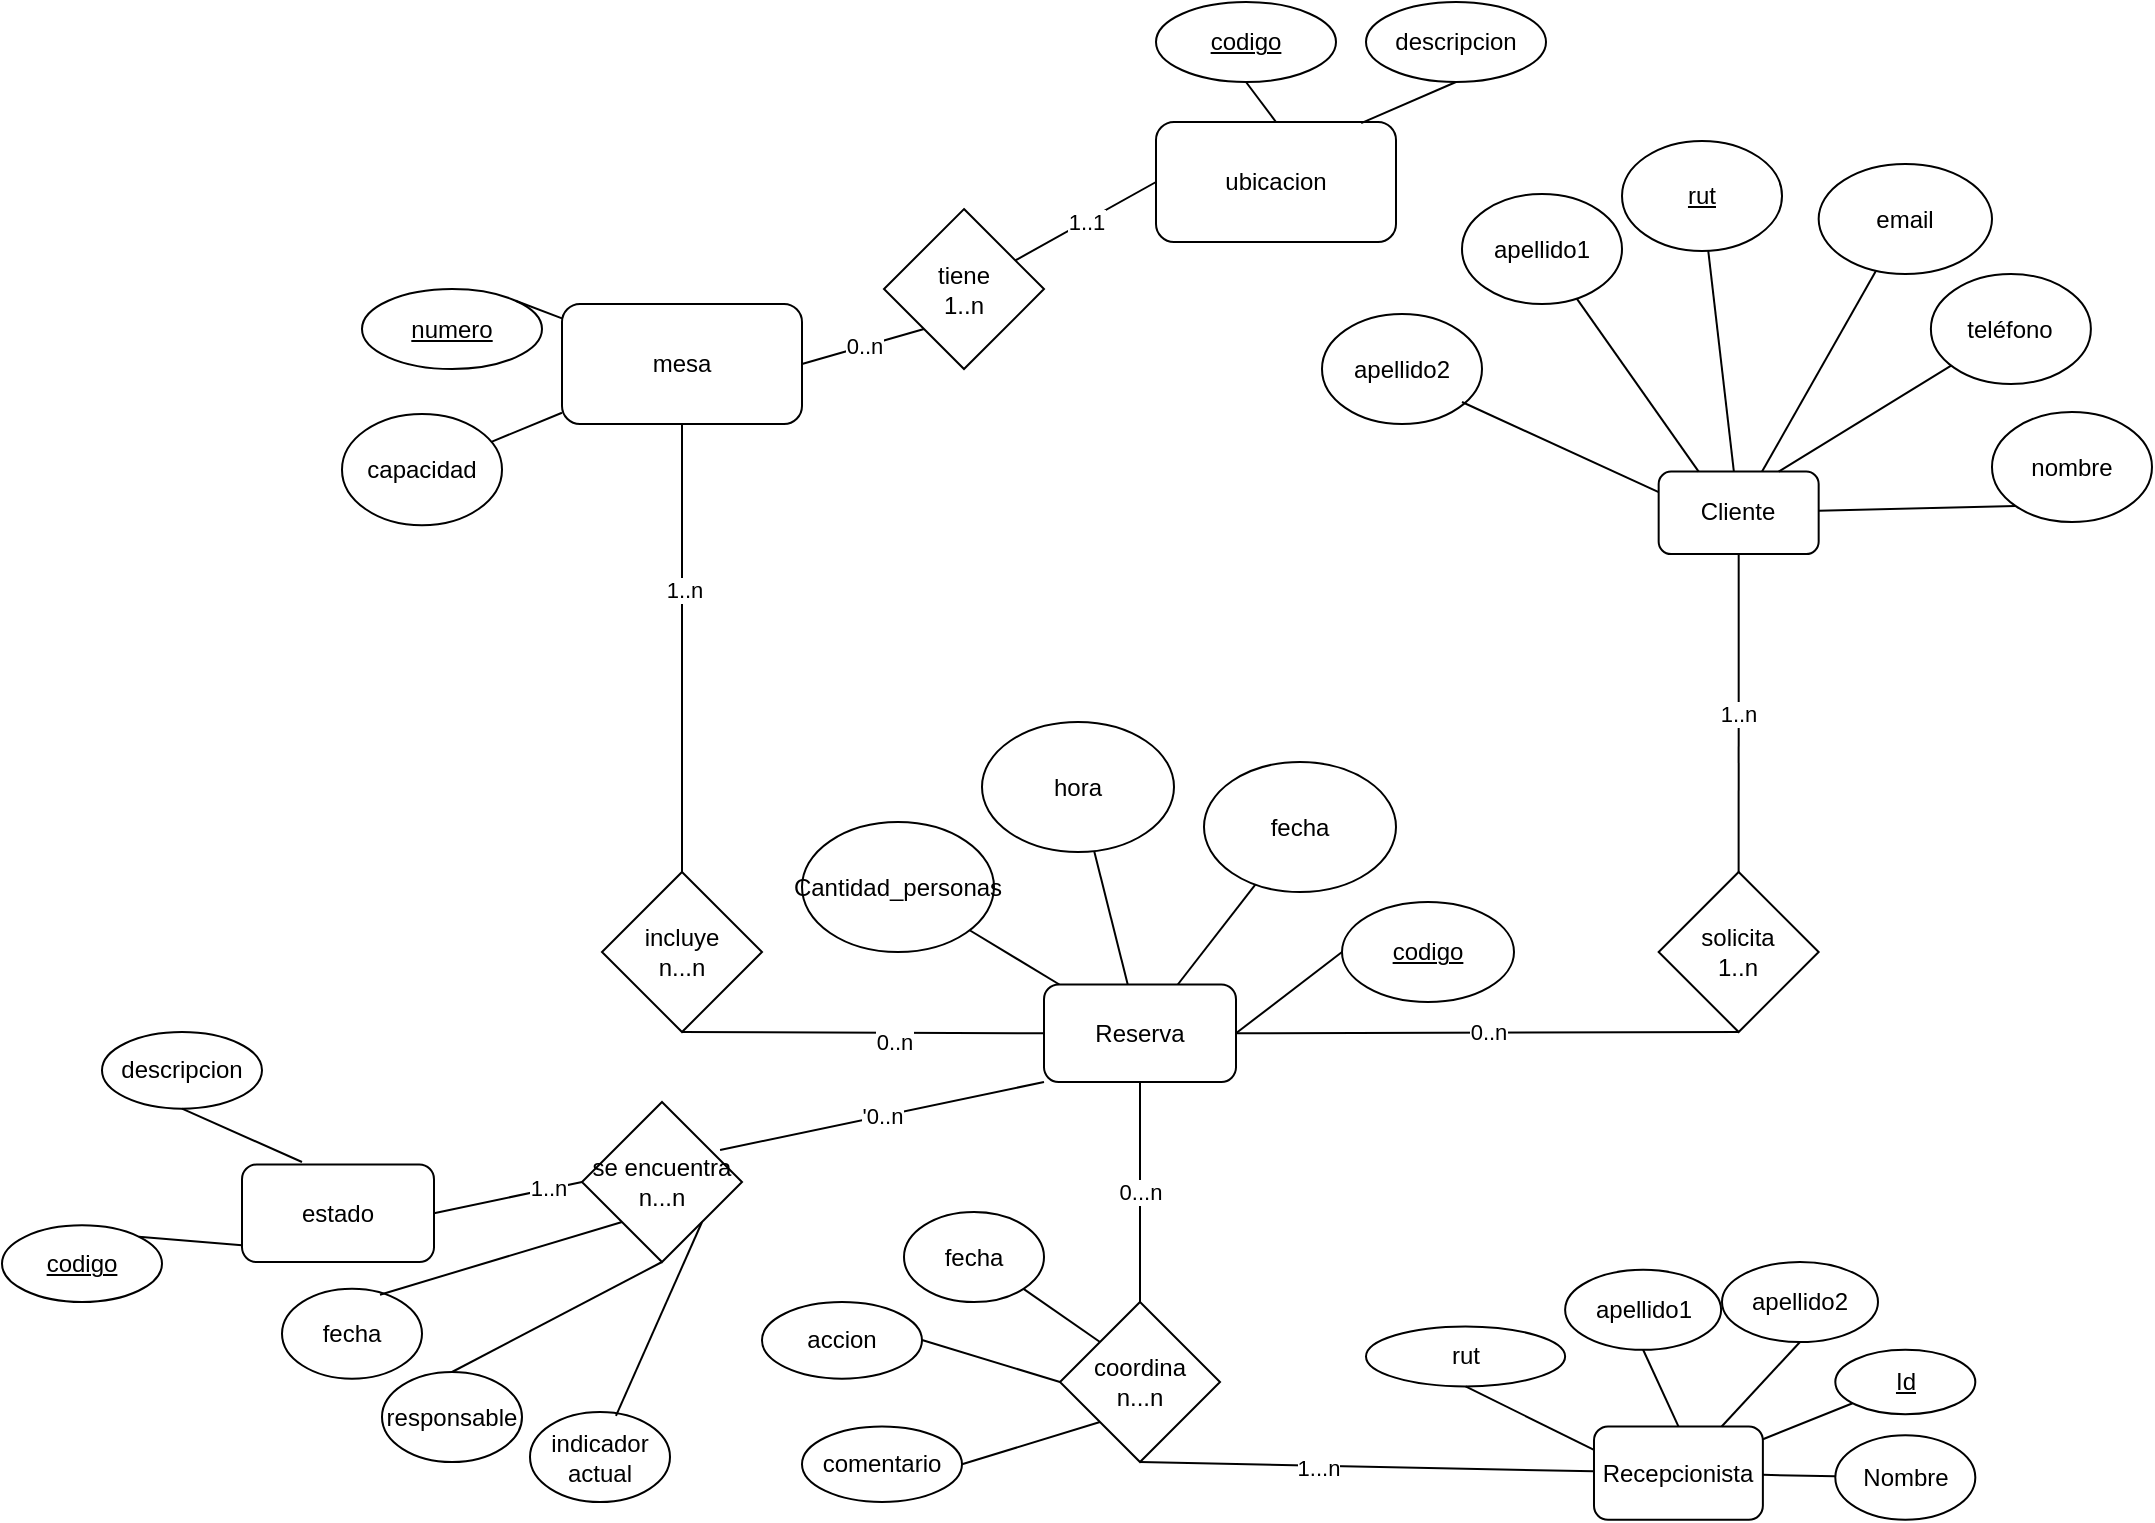 <mxfile version="16.5.3" type="github">
  <diagram name="Page-1" id="efa7a0a1-bf9b-a30e-e6df-94a7791c09e9">
    <mxGraphModel dx="2520" dy="1657" grid="1" gridSize="10" guides="1" tooltips="1" connect="1" arrows="1" fold="1" page="1" pageScale="1" pageWidth="826" pageHeight="1169" background="none" math="0" shadow="0">
      <root>
        <mxCell id="0" />
        <mxCell id="1" parent="0" />
        <mxCell id="hR7vcm5vldyTw9obsO4O-135" value="coordina&lt;br&gt;n...n" style="rhombus;whiteSpace=wrap;html=1;" parent="1" vertex="1">
          <mxGeometry x="-631" y="-140" width="80" height="80" as="geometry" />
        </mxCell>
        <mxCell id="hR7vcm5vldyTw9obsO4O-136" value="solicita&lt;br&gt;1..n" style="rhombus;whiteSpace=wrap;html=1;" parent="1" vertex="1">
          <mxGeometry x="-331.67" y="-355" width="80" height="80" as="geometry" />
        </mxCell>
        <mxCell id="hR7vcm5vldyTw9obsO4O-137" value="" style="endArrow=none;html=1;rounded=0;entryX=0.5;entryY=1;entryDx=0;entryDy=0;" parent="1" source="hR7vcm5vldyTw9obsO4O-116" target="hR7vcm5vldyTw9obsO4O-135" edge="1">
          <mxGeometry width="50" height="50" relative="1" as="geometry">
            <mxPoint x="-510" y="-220" as="sourcePoint" />
            <mxPoint x="-460" y="-270" as="targetPoint" />
          </mxGeometry>
        </mxCell>
        <mxCell id="hR7vcm5vldyTw9obsO4O-142" value="1...n" style="edgeLabel;html=1;align=center;verticalAlign=middle;resizable=0;points=[];" parent="hR7vcm5vldyTw9obsO4O-137" vertex="1" connectable="0">
          <mxGeometry x="0.217" y="1" relative="1" as="geometry">
            <mxPoint as="offset" />
          </mxGeometry>
        </mxCell>
        <mxCell id="hR7vcm5vldyTw9obsO4O-139" value="0...n" style="endArrow=none;html=1;rounded=0;entryX=0.5;entryY=0;entryDx=0;entryDy=0;exitX=0.5;exitY=1;exitDx=0;exitDy=0;" parent="1" source="hR7vcm5vldyTw9obsO4O-115" target="hR7vcm5vldyTw9obsO4O-135" edge="1">
          <mxGeometry width="50" height="50" relative="1" as="geometry">
            <mxPoint x="-510" y="-220" as="sourcePoint" />
            <mxPoint x="-460" y="-270" as="targetPoint" />
            <Array as="points" />
          </mxGeometry>
        </mxCell>
        <mxCell id="hR7vcm5vldyTw9obsO4O-140" value="0..n" style="endArrow=none;html=1;rounded=0;entryX=1;entryY=0.5;entryDx=0;entryDy=0;exitX=0.5;exitY=1;exitDx=0;exitDy=0;" parent="1" source="hR7vcm5vldyTw9obsO4O-136" target="hR7vcm5vldyTw9obsO4O-115" edge="1">
          <mxGeometry width="50" height="50" relative="1" as="geometry">
            <mxPoint x="-510" y="-220" as="sourcePoint" />
            <mxPoint x="-460" y="-270" as="targetPoint" />
          </mxGeometry>
        </mxCell>
        <mxCell id="hR7vcm5vldyTw9obsO4O-141" value="1..n" style="endArrow=none;html=1;rounded=0;entryX=0.5;entryY=0;entryDx=0;entryDy=0;exitX=0.5;exitY=1;exitDx=0;exitDy=0;" parent="1" source="hR7vcm5vldyTw9obsO4O-117" target="hR7vcm5vldyTw9obsO4O-136" edge="1">
          <mxGeometry width="50" height="50" relative="1" as="geometry">
            <mxPoint x="-150" y="-214.6" as="sourcePoint" />
            <mxPoint x="-100" y="-264.6" as="targetPoint" />
          </mxGeometry>
        </mxCell>
        <mxCell id="hR7vcm5vldyTw9obsO4O-117" value="Cliente" style="rounded=1;whiteSpace=wrap;html=1;" parent="1" vertex="1">
          <mxGeometry x="-331.667" y="-555.215" width="80" height="41.25" as="geometry" />
        </mxCell>
        <mxCell id="hR7vcm5vldyTw9obsO4O-121" value="&lt;u&gt;rut&lt;/u&gt;" style="ellipse;whiteSpace=wrap;html=1;" parent="1" vertex="1">
          <mxGeometry x="-349.997" y="-720.54" width="80" height="55" as="geometry" />
        </mxCell>
        <mxCell id="hR7vcm5vldyTw9obsO4O-122" value="nombre" style="ellipse;whiteSpace=wrap;html=1;" parent="1" vertex="1">
          <mxGeometry x="-165.003" y="-584.995" width="80" height="55" as="geometry" />
        </mxCell>
        <mxCell id="hR7vcm5vldyTw9obsO4O-123" value="apellido1" style="ellipse;whiteSpace=wrap;html=1;" parent="1" vertex="1">
          <mxGeometry x="-430" y="-693.975" width="80" height="55" as="geometry" />
        </mxCell>
        <mxCell id="hR7vcm5vldyTw9obsO4O-124" value="teléfono" style="ellipse;whiteSpace=wrap;html=1;" parent="1" vertex="1">
          <mxGeometry x="-195.56" y="-653.98" width="80" height="55" as="geometry" />
        </mxCell>
        <mxCell id="hR7vcm5vldyTw9obsO4O-125" value="email" style="ellipse;whiteSpace=wrap;html=1;" parent="1" vertex="1">
          <mxGeometry x="-251.67" y="-708.98" width="86.667" height="55" as="geometry" />
        </mxCell>
        <mxCell id="hR7vcm5vldyTw9obsO4O-134" value="" style="endArrow=none;html=1;rounded=0;" parent="1" source="hR7vcm5vldyTw9obsO4O-117" target="hR7vcm5vldyTw9obsO4O-121" edge="1">
          <mxGeometry width="50" height="50" relative="1" as="geometry">
            <mxPoint x="-340" y="-705.63" as="sourcePoint" />
            <mxPoint x="-290" y="-755.63" as="targetPoint" />
          </mxGeometry>
        </mxCell>
        <mxCell id="hR7vcm5vldyTw9obsO4O-146" value="&lt;u&gt;codigo&lt;/u&gt;" style="ellipse;whiteSpace=wrap;html=1;" parent="1" vertex="1">
          <mxGeometry x="-490" y="-340" width="86" height="50" as="geometry" />
        </mxCell>
        <mxCell id="hR7vcm5vldyTw9obsO4O-148" value="" style="endArrow=none;html=1;rounded=0;" parent="1" source="hR7vcm5vldyTw9obsO4O-117" target="hR7vcm5vldyTw9obsO4O-125" edge="1">
          <mxGeometry width="50" height="50" relative="1" as="geometry">
            <mxPoint x="-470" y="-735.63" as="sourcePoint" />
            <mxPoint x="-420" y="-785.63" as="targetPoint" />
          </mxGeometry>
        </mxCell>
        <mxCell id="hR7vcm5vldyTw9obsO4O-149" value="" style="endArrow=none;html=1;rounded=0;entryX=0.75;entryY=0;entryDx=0;entryDy=0;" parent="1" source="hR7vcm5vldyTw9obsO4O-124" target="hR7vcm5vldyTw9obsO4O-117" edge="1">
          <mxGeometry width="50" height="50" relative="1" as="geometry">
            <mxPoint x="-470" y="-735.63" as="sourcePoint" />
            <mxPoint x="-420" y="-785.63" as="targetPoint" />
          </mxGeometry>
        </mxCell>
        <mxCell id="hR7vcm5vldyTw9obsO4O-150" value="" style="endArrow=none;html=1;rounded=0;entryX=0.25;entryY=0;entryDx=0;entryDy=0;" parent="1" source="hR7vcm5vldyTw9obsO4O-123" target="hR7vcm5vldyTw9obsO4O-117" edge="1">
          <mxGeometry width="50" height="50" relative="1" as="geometry">
            <mxPoint x="-470" y="-735.63" as="sourcePoint" />
            <mxPoint x="-320" y="-550" as="targetPoint" />
          </mxGeometry>
        </mxCell>
        <mxCell id="hR7vcm5vldyTw9obsO4O-151" value="" style="endArrow=none;html=1;rounded=0;entryX=0;entryY=0.5;entryDx=0;entryDy=0;exitX=1;exitY=0.5;exitDx=0;exitDy=0;" parent="1" source="hR7vcm5vldyTw9obsO4O-115" target="hR7vcm5vldyTw9obsO4O-146" edge="1">
          <mxGeometry width="50" height="50" relative="1" as="geometry">
            <mxPoint x="-780" y="56.03" as="sourcePoint" />
            <mxPoint x="-730" y="6.03" as="targetPoint" />
          </mxGeometry>
        </mxCell>
        <mxCell id="hR7vcm5vldyTw9obsO4O-156" value="" style="endArrow=none;html=1;rounded=0;entryX=0;entryY=1;entryDx=0;entryDy=0;" parent="1" source="hR7vcm5vldyTw9obsO4O-117" target="hR7vcm5vldyTw9obsO4O-122" edge="1">
          <mxGeometry width="50" height="50" relative="1" as="geometry">
            <mxPoint x="-470" y="-735.63" as="sourcePoint" />
            <mxPoint x="-129.56" y="-674.596" as="targetPoint" />
          </mxGeometry>
        </mxCell>
        <mxCell id="hR7vcm5vldyTw9obsO4O-157" value="mesa" style="rounded=1;whiteSpace=wrap;html=1;" parent="1" vertex="1">
          <mxGeometry x="-880" y="-638.97" width="120" height="60" as="geometry" />
        </mxCell>
        <mxCell id="hR7vcm5vldyTw9obsO4O-158" value="&lt;u&gt;codigo&lt;/u&gt;" style="ellipse;whiteSpace=wrap;html=1;" parent="1" vertex="1">
          <mxGeometry x="-583" y="-790" width="90" height="40" as="geometry" />
        </mxCell>
        <mxCell id="hR7vcm5vldyTw9obsO4O-159" value="&lt;u&gt;numero&lt;/u&gt;" style="ellipse;whiteSpace=wrap;html=1;" parent="1" vertex="1">
          <mxGeometry x="-980" y="-646.48" width="90" height="40" as="geometry" />
        </mxCell>
        <mxCell id="hR7vcm5vldyTw9obsO4O-160" value="capacidad" style="ellipse;whiteSpace=wrap;html=1;" parent="1" vertex="1">
          <mxGeometry x="-990" y="-584" width="80" height="55.63" as="geometry" />
        </mxCell>
        <mxCell id="hR7vcm5vldyTw9obsO4O-162" value="" style="endArrow=none;html=1;rounded=0;entryX=0.5;entryY=0;entryDx=0;entryDy=0;exitX=0.5;exitY=1;exitDx=0;exitDy=0;" parent="1" source="hR7vcm5vldyTw9obsO4O-158" target="RWH50KB4TgeM6HmIoFQ_-13" edge="1">
          <mxGeometry width="50" height="50" relative="1" as="geometry">
            <mxPoint x="-740" y="-780" as="sourcePoint" />
            <mxPoint x="-560" y="-745.54" as="targetPoint" />
          </mxGeometry>
        </mxCell>
        <mxCell id="hR7vcm5vldyTw9obsO4O-163" value="" style="endArrow=none;html=1;rounded=0;exitX=1;exitY=0;exitDx=0;exitDy=0;" parent="1" source="hR7vcm5vldyTw9obsO4O-159" target="hR7vcm5vldyTw9obsO4O-157" edge="1">
          <mxGeometry width="50" height="50" relative="1" as="geometry">
            <mxPoint x="-610" y="-695.54" as="sourcePoint" />
            <mxPoint x="-560" y="-745.54" as="targetPoint" />
          </mxGeometry>
        </mxCell>
        <mxCell id="hR7vcm5vldyTw9obsO4O-165" value="" style="endArrow=none;html=1;rounded=0;" parent="1" source="hR7vcm5vldyTw9obsO4O-160" target="hR7vcm5vldyTw9obsO4O-157" edge="1">
          <mxGeometry width="50" height="50" relative="1" as="geometry">
            <mxPoint x="-610" y="-695.54" as="sourcePoint" />
            <mxPoint x="-560" y="-745.54" as="targetPoint" />
          </mxGeometry>
        </mxCell>
        <mxCell id="hR7vcm5vldyTw9obsO4O-114" value="Nombre" style="ellipse;whiteSpace=wrap;html=1;" parent="1" vertex="1">
          <mxGeometry x="-243.34" y="-73.33" width="70" height="42.22" as="geometry" />
        </mxCell>
        <mxCell id="hR7vcm5vldyTw9obsO4O-116" value="Recepcionista" style="rounded=1;whiteSpace=wrap;html=1;" parent="1" vertex="1">
          <mxGeometry x="-364.005" y="-77.777" width="84.444" height="46.667" as="geometry" />
        </mxCell>
        <mxCell id="hR7vcm5vldyTw9obsO4O-120" value="&lt;u&gt;Id&lt;/u&gt;" style="ellipse;whiteSpace=wrap;html=1;" parent="1" vertex="1">
          <mxGeometry x="-243.34" y="-116.11" width="70" height="32.22" as="geometry" />
        </mxCell>
        <mxCell id="hR7vcm5vldyTw9obsO4O-144" value="" style="endArrow=none;html=1;rounded=0;" parent="1" source="hR7vcm5vldyTw9obsO4O-116" target="hR7vcm5vldyTw9obsO4O-114" edge="1">
          <mxGeometry width="50" height="50" relative="1" as="geometry">
            <mxPoint x="-200" y="-90" as="sourcePoint" />
            <mxPoint x="50" y="-80" as="targetPoint" />
          </mxGeometry>
        </mxCell>
        <mxCell id="hR7vcm5vldyTw9obsO4O-147" value="" style="endArrow=none;html=1;rounded=0;" parent="1" source="hR7vcm5vldyTw9obsO4O-116" target="hR7vcm5vldyTw9obsO4O-120" edge="1">
          <mxGeometry width="50" height="50" relative="1" as="geometry">
            <mxPoint y="-30" as="sourcePoint" />
            <mxPoint x="50" y="-80" as="targetPoint" />
            <Array as="points" />
          </mxGeometry>
        </mxCell>
        <mxCell id="hR7vcm5vldyTw9obsO4O-168" value="incluye&lt;br&gt;n...n" style="rhombus;whiteSpace=wrap;html=1;" parent="1" vertex="1">
          <mxGeometry x="-860" y="-355" width="80" height="80" as="geometry" />
        </mxCell>
        <mxCell id="hR7vcm5vldyTw9obsO4O-169" value="" style="endArrow=none;html=1;rounded=0;entryX=0.5;entryY=1;entryDx=0;entryDy=0;exitX=0;exitY=0.5;exitDx=0;exitDy=0;" parent="1" source="hR7vcm5vldyTw9obsO4O-115" target="hR7vcm5vldyTw9obsO4O-168" edge="1">
          <mxGeometry width="50" height="50" relative="1" as="geometry">
            <mxPoint x="-680" y="-310" as="sourcePoint" />
            <mxPoint x="-630" y="-360" as="targetPoint" />
          </mxGeometry>
        </mxCell>
        <mxCell id="RWH50KB4TgeM6HmIoFQ_-10" value="0..n" style="edgeLabel;html=1;align=center;verticalAlign=middle;resizable=0;points=[];" parent="hR7vcm5vldyTw9obsO4O-169" vertex="1" connectable="0">
          <mxGeometry x="-0.164" y="4" relative="1" as="geometry">
            <mxPoint as="offset" />
          </mxGeometry>
        </mxCell>
        <mxCell id="hR7vcm5vldyTw9obsO4O-170" value="" style="endArrow=none;html=1;rounded=0;exitX=0.5;exitY=0;exitDx=0;exitDy=0;" parent="1" source="hR7vcm5vldyTw9obsO4O-168" target="hR7vcm5vldyTw9obsO4O-157" edge="1">
          <mxGeometry width="50" height="50" relative="1" as="geometry">
            <mxPoint x="-680" y="-310" as="sourcePoint" />
            <mxPoint x="-630" y="-360" as="targetPoint" />
          </mxGeometry>
        </mxCell>
        <mxCell id="RWH50KB4TgeM6HmIoFQ_-11" value="1..n" style="edgeLabel;html=1;align=center;verticalAlign=middle;resizable=0;points=[];" parent="hR7vcm5vldyTw9obsO4O-170" vertex="1" connectable="0">
          <mxGeometry x="0.264" y="-1" relative="1" as="geometry">
            <mxPoint as="offset" />
          </mxGeometry>
        </mxCell>
        <mxCell id="hR7vcm5vldyTw9obsO4O-115" value="Reserva" style="rounded=1;whiteSpace=wrap;html=1;" parent="1" vertex="1">
          <mxGeometry x="-639" y="-298.75" width="96" height="48.75" as="geometry" />
        </mxCell>
        <mxCell id="hR7vcm5vldyTw9obsO4O-126" value="hora" style="ellipse;whiteSpace=wrap;html=1;" parent="1" vertex="1">
          <mxGeometry x="-670" y="-430" width="96" height="65" as="geometry" />
        </mxCell>
        <mxCell id="hR7vcm5vldyTw9obsO4O-127" value="fecha" style="ellipse;whiteSpace=wrap;html=1;" parent="1" vertex="1">
          <mxGeometry x="-559" y="-410" width="96" height="65" as="geometry" />
        </mxCell>
        <mxCell id="hR7vcm5vldyTw9obsO4O-128" value="Cantidad_personas" style="ellipse;whiteSpace=wrap;html=1;" parent="1" vertex="1">
          <mxGeometry x="-760" y="-379.995" width="96" height="65" as="geometry" />
        </mxCell>
        <mxCell id="hR7vcm5vldyTw9obsO4O-153" value="" style="endArrow=none;html=1;rounded=0;" parent="1" source="hR7vcm5vldyTw9obsO4O-115" target="hR7vcm5vldyTw9obsO4O-127" edge="1">
          <mxGeometry width="50" height="50" relative="1" as="geometry">
            <mxPoint x="-883" y="-60" as="sourcePoint" />
            <mxPoint x="-833" y="-110" as="targetPoint" />
          </mxGeometry>
        </mxCell>
        <mxCell id="hR7vcm5vldyTw9obsO4O-154" value="" style="endArrow=none;html=1;rounded=0;" parent="1" source="hR7vcm5vldyTw9obsO4O-115" target="hR7vcm5vldyTw9obsO4O-126" edge="1">
          <mxGeometry width="50" height="50" relative="1" as="geometry">
            <mxPoint x="-883" y="-60" as="sourcePoint" />
            <mxPoint x="-833" y="-110" as="targetPoint" />
          </mxGeometry>
        </mxCell>
        <mxCell id="hR7vcm5vldyTw9obsO4O-155" value="" style="endArrow=none;html=1;rounded=0;" parent="1" source="hR7vcm5vldyTw9obsO4O-115" target="hR7vcm5vldyTw9obsO4O-128" edge="1">
          <mxGeometry width="50" height="50" relative="1" as="geometry">
            <mxPoint x="-883" y="-60" as="sourcePoint" />
            <mxPoint x="-833" y="-110" as="targetPoint" />
          </mxGeometry>
        </mxCell>
        <mxCell id="hR7vcm5vldyTw9obsO4O-172" value="apellido1" style="ellipse;whiteSpace=wrap;html=1;" parent="1" vertex="1">
          <mxGeometry x="-378.44" y="-156.11" width="78" height="40" as="geometry" />
        </mxCell>
        <mxCell id="hR7vcm5vldyTw9obsO4O-174" value="" style="endArrow=none;html=1;rounded=0;entryX=0.5;entryY=1;entryDx=0;entryDy=0;" parent="1" source="hR7vcm5vldyTw9obsO4O-116" target="RWH50KB4TgeM6HmIoFQ_-2" edge="1">
          <mxGeometry width="50" height="50" relative="1" as="geometry">
            <mxPoint x="-680" y="-310" as="sourcePoint" />
            <mxPoint x="-271" y="-90" as="targetPoint" />
          </mxGeometry>
        </mxCell>
        <mxCell id="hR7vcm5vldyTw9obsO4O-175" value="" style="endArrow=none;html=1;rounded=0;entryX=0.5;entryY=1;entryDx=0;entryDy=0;exitX=0.5;exitY=0;exitDx=0;exitDy=0;" parent="1" source="hR7vcm5vldyTw9obsO4O-116" target="hR7vcm5vldyTw9obsO4O-172" edge="1">
          <mxGeometry width="50" height="50" relative="1" as="geometry">
            <mxPoint x="-680" y="-310" as="sourcePoint" />
            <mxPoint x="-350.22" y="-120" as="targetPoint" />
          </mxGeometry>
        </mxCell>
        <mxCell id="hR7vcm5vldyTw9obsO4O-176" value="rut" style="ellipse;whiteSpace=wrap;html=1;" parent="1" vertex="1">
          <mxGeometry x="-478.0" y="-127.78" width="99.56" height="30" as="geometry" />
        </mxCell>
        <mxCell id="hR7vcm5vldyTw9obsO4O-177" value="" style="endArrow=none;html=1;rounded=0;exitX=0.5;exitY=1;exitDx=0;exitDy=0;entryX=0;entryY=0.25;entryDx=0;entryDy=0;" parent="1" source="hR7vcm5vldyTw9obsO4O-176" target="hR7vcm5vldyTw9obsO4O-116" edge="1">
          <mxGeometry width="50" height="50" relative="1" as="geometry">
            <mxPoint x="-680" y="-310" as="sourcePoint" />
            <mxPoint x="-630" y="-360" as="targetPoint" />
          </mxGeometry>
        </mxCell>
        <mxCell id="RWH50KB4TgeM6HmIoFQ_-2" value="apellido2" style="ellipse;whiteSpace=wrap;html=1;" parent="1" vertex="1">
          <mxGeometry x="-300" y="-160" width="78" height="40" as="geometry" />
        </mxCell>
        <mxCell id="RWH50KB4TgeM6HmIoFQ_-4" value="fecha" style="ellipse;whiteSpace=wrap;html=1;" parent="1" vertex="1">
          <mxGeometry x="-709" y="-185" width="70" height="45" as="geometry" />
        </mxCell>
        <mxCell id="RWH50KB4TgeM6HmIoFQ_-5" value="accion" style="ellipse;whiteSpace=wrap;html=1;" parent="1" vertex="1">
          <mxGeometry x="-780" y="-140" width="80" height="38.33" as="geometry" />
        </mxCell>
        <mxCell id="RWH50KB4TgeM6HmIoFQ_-6" value="comentario" style="ellipse;whiteSpace=wrap;html=1;" parent="1" vertex="1">
          <mxGeometry x="-760" y="-77.78" width="80" height="37.78" as="geometry" />
        </mxCell>
        <mxCell id="RWH50KB4TgeM6HmIoFQ_-7" value="" style="endArrow=none;html=1;rounded=0;entryX=1;entryY=1;entryDx=0;entryDy=0;exitX=0;exitY=0;exitDx=0;exitDy=0;" parent="1" source="hR7vcm5vldyTw9obsO4O-135" target="RWH50KB4TgeM6HmIoFQ_-4" edge="1">
          <mxGeometry width="50" height="50" relative="1" as="geometry">
            <mxPoint x="-680" y="-80" as="sourcePoint" />
            <mxPoint x="-630" y="-130" as="targetPoint" />
          </mxGeometry>
        </mxCell>
        <mxCell id="RWH50KB4TgeM6HmIoFQ_-8" value="" style="endArrow=none;html=1;rounded=0;exitX=0;exitY=0.5;exitDx=0;exitDy=0;" parent="1" source="hR7vcm5vldyTw9obsO4O-135" edge="1">
          <mxGeometry width="50" height="50" relative="1" as="geometry">
            <mxPoint x="-654.5" y="-97.78" as="sourcePoint" />
            <mxPoint x="-700" y="-121" as="targetPoint" />
            <Array as="points" />
          </mxGeometry>
        </mxCell>
        <mxCell id="RWH50KB4TgeM6HmIoFQ_-9" value="" style="endArrow=none;html=1;rounded=0;entryX=1;entryY=0.5;entryDx=0;entryDy=0;exitX=0;exitY=1;exitDx=0;exitDy=0;" parent="1" source="hR7vcm5vldyTw9obsO4O-135" target="RWH50KB4TgeM6HmIoFQ_-6" edge="1">
          <mxGeometry width="50" height="50" relative="1" as="geometry">
            <mxPoint x="-631" y="-33.18" as="sourcePoint" />
            <mxPoint x="-668.905" y="-59.996" as="targetPoint" />
            <Array as="points" />
          </mxGeometry>
        </mxCell>
        <mxCell id="RWH50KB4TgeM6HmIoFQ_-13" value="ubicacion" style="rounded=1;whiteSpace=wrap;html=1;" parent="1" vertex="1">
          <mxGeometry x="-583" y="-730" width="120" height="60" as="geometry" />
        </mxCell>
        <mxCell id="RWH50KB4TgeM6HmIoFQ_-14" value="tiene&lt;br&gt;1..n" style="rhombus;whiteSpace=wrap;html=1;" parent="1" vertex="1">
          <mxGeometry x="-719" y="-686.48" width="80" height="80" as="geometry" />
        </mxCell>
        <mxCell id="RWH50KB4TgeM6HmIoFQ_-15" value="descripcion" style="ellipse;whiteSpace=wrap;html=1;" parent="1" vertex="1">
          <mxGeometry x="-478" y="-790" width="90" height="40" as="geometry" />
        </mxCell>
        <mxCell id="RWH50KB4TgeM6HmIoFQ_-16" value="" style="endArrow=none;html=1;rounded=0;entryX=0.855;entryY=0.01;entryDx=0;entryDy=0;exitX=0.5;exitY=1;exitDx=0;exitDy=0;entryPerimeter=0;" parent="1" source="RWH50KB4TgeM6HmIoFQ_-15" target="RWH50KB4TgeM6HmIoFQ_-13" edge="1">
          <mxGeometry width="50" height="50" relative="1" as="geometry">
            <mxPoint x="-664" y="-805" as="sourcePoint" />
            <mxPoint x="-608.04" y="-780.54" as="targetPoint" />
            <Array as="points" />
          </mxGeometry>
        </mxCell>
        <mxCell id="RWH50KB4TgeM6HmIoFQ_-17" value="1..1" style="endArrow=none;html=1;rounded=0;exitX=0;exitY=0.5;exitDx=0;exitDy=0;" parent="1" source="RWH50KB4TgeM6HmIoFQ_-13" target="RWH50KB4TgeM6HmIoFQ_-14" edge="1">
          <mxGeometry width="50" height="50" relative="1" as="geometry">
            <mxPoint x="-600" y="-666.21" as="sourcePoint" />
            <mxPoint x="-583.04" y="-626.75" as="targetPoint" />
            <Array as="points" />
          </mxGeometry>
        </mxCell>
        <mxCell id="RWH50KB4TgeM6HmIoFQ_-18" value="0..n" style="endArrow=none;html=1;rounded=0;exitX=0;exitY=1;exitDx=0;exitDy=0;entryX=1;entryY=0.5;entryDx=0;entryDy=0;" parent="1" source="RWH50KB4TgeM6HmIoFQ_-14" target="hR7vcm5vldyTw9obsO4O-157" edge="1">
          <mxGeometry width="50" height="50" relative="1" as="geometry">
            <mxPoint x="-695.15" y="-632.32" as="sourcePoint" />
            <mxPoint x="-744.857" y="-578.967" as="targetPoint" />
            <Array as="points" />
          </mxGeometry>
        </mxCell>
        <mxCell id="RWH50KB4TgeM6HmIoFQ_-19" value="apellido2" style="ellipse;whiteSpace=wrap;html=1;" parent="1" vertex="1">
          <mxGeometry x="-500" y="-633.975" width="80" height="55" as="geometry" />
        </mxCell>
        <mxCell id="RWH50KB4TgeM6HmIoFQ_-20" value="" style="endArrow=none;html=1;rounded=0;entryX=0;entryY=0.25;entryDx=0;entryDy=0;" parent="1" target="hR7vcm5vldyTw9obsO4O-117" edge="1">
          <mxGeometry width="50" height="50" relative="1" as="geometry">
            <mxPoint x="-429.998" y="-590.004" as="sourcePoint" />
            <mxPoint x="-369.037" y="-503.515" as="targetPoint" />
          </mxGeometry>
        </mxCell>
        <mxCell id="RWH50KB4TgeM6HmIoFQ_-21" value="estado" style="rounded=1;whiteSpace=wrap;html=1;" parent="1" vertex="1">
          <mxGeometry x="-1040" y="-208.75" width="96" height="48.75" as="geometry" />
        </mxCell>
        <mxCell id="RWH50KB4TgeM6HmIoFQ_-22" value="se encuentra&lt;br&gt;n...n" style="rhombus;whiteSpace=wrap;html=1;" parent="1" vertex="1">
          <mxGeometry x="-870" y="-240" width="80" height="80" as="geometry" />
        </mxCell>
        <mxCell id="RWH50KB4TgeM6HmIoFQ_-23" value="&#39;0..n" style="endArrow=none;html=1;rounded=0;entryX=0.863;entryY=0.3;entryDx=0;entryDy=0;exitX=0;exitY=1;exitDx=0;exitDy=0;entryPerimeter=0;" parent="1" source="hR7vcm5vldyTw9obsO4O-115" edge="1" target="RWH50KB4TgeM6HmIoFQ_-22">
          <mxGeometry width="50" height="50" relative="1" as="geometry">
            <mxPoint x="-731" y="-229.86" as="sourcePoint" />
            <mxPoint x="-800.0" y="-208.75" as="targetPoint" />
            <Array as="points" />
          </mxGeometry>
        </mxCell>
        <mxCell id="RWH50KB4TgeM6HmIoFQ_-24" value="" style="endArrow=none;html=1;rounded=0;entryX=1;entryY=0.5;entryDx=0;entryDy=0;exitX=0;exitY=0.5;exitDx=0;exitDy=0;" parent="1" source="RWH50KB4TgeM6HmIoFQ_-22" target="RWH50KB4TgeM6HmIoFQ_-21" edge="1">
          <mxGeometry width="50" height="50" relative="1" as="geometry">
            <mxPoint x="-870" y="-160" as="sourcePoint" />
            <mxPoint x="-939.0" y="-138.89" as="targetPoint" />
            <Array as="points" />
          </mxGeometry>
        </mxCell>
        <mxCell id="RWH50KB4TgeM6HmIoFQ_-29" value="1..n" style="edgeLabel;html=1;align=center;verticalAlign=middle;resizable=0;points=[];" parent="RWH50KB4TgeM6HmIoFQ_-24" vertex="1" connectable="0">
          <mxGeometry x="-0.523" y="-1" relative="1" as="geometry">
            <mxPoint x="1" as="offset" />
          </mxGeometry>
        </mxCell>
        <mxCell id="RWH50KB4TgeM6HmIoFQ_-25" value="descripcion" style="ellipse;whiteSpace=wrap;html=1;" parent="1" vertex="1">
          <mxGeometry x="-1110" y="-275" width="80" height="38.33" as="geometry" />
        </mxCell>
        <mxCell id="RWH50KB4TgeM6HmIoFQ_-26" value="&lt;u&gt;codigo&lt;/u&gt;" style="ellipse;whiteSpace=wrap;html=1;" parent="1" vertex="1">
          <mxGeometry x="-1160" y="-178.33" width="80" height="38.33" as="geometry" />
        </mxCell>
        <mxCell id="RWH50KB4TgeM6HmIoFQ_-27" value="" style="endArrow=none;html=1;rounded=0;entryX=0.5;entryY=1;entryDx=0;entryDy=0;" parent="1" target="RWH50KB4TgeM6HmIoFQ_-25" edge="1">
          <mxGeometry width="50" height="50" relative="1" as="geometry">
            <mxPoint x="-1010" y="-210" as="sourcePoint" />
            <mxPoint x="-1029" y="-238.265" as="targetPoint" />
            <Array as="points" />
          </mxGeometry>
        </mxCell>
        <mxCell id="RWH50KB4TgeM6HmIoFQ_-28" value="" style="endArrow=none;html=1;rounded=0;entryX=1;entryY=0;entryDx=0;entryDy=0;exitX=0;exitY=0.5;exitDx=0;exitDy=0;" parent="1" target="RWH50KB4TgeM6HmIoFQ_-26" edge="1">
          <mxGeometry width="50" height="50" relative="1" as="geometry">
            <mxPoint x="-1040" y="-168.37" as="sourcePoint" />
            <mxPoint x="-1114" y="-156.635" as="targetPoint" />
            <Array as="points" />
          </mxGeometry>
        </mxCell>
        <mxCell id="oAd0J93ZMMYz9iKEcOSp-1" value="fecha" style="ellipse;whiteSpace=wrap;html=1;" vertex="1" parent="1">
          <mxGeometry x="-1020" y="-146.67" width="70" height="45" as="geometry" />
        </mxCell>
        <mxCell id="oAd0J93ZMMYz9iKEcOSp-2" value="" style="endArrow=none;html=1;rounded=0;entryX=0.7;entryY=0.067;entryDx=0;entryDy=0;exitX=0;exitY=1;exitDx=0;exitDy=0;entryPerimeter=0;" edge="1" parent="1" source="RWH50KB4TgeM6HmIoFQ_-22" target="oAd0J93ZMMYz9iKEcOSp-1">
          <mxGeometry width="50" height="50" relative="1" as="geometry">
            <mxPoint x="-862.03" y="-101.67" as="sourcePoint" />
            <mxPoint x="-900.005" y="-128.44" as="targetPoint" />
          </mxGeometry>
        </mxCell>
        <mxCell id="oAd0J93ZMMYz9iKEcOSp-3" value="responsable" style="ellipse;whiteSpace=wrap;html=1;" vertex="1" parent="1">
          <mxGeometry x="-970" y="-105" width="70" height="45" as="geometry" />
        </mxCell>
        <mxCell id="oAd0J93ZMMYz9iKEcOSp-4" value="" style="endArrow=none;html=1;rounded=0;entryX=0.5;entryY=0;entryDx=0;entryDy=0;exitX=0.5;exitY=1;exitDx=0;exitDy=0;" edge="1" parent="1" source="RWH50KB4TgeM6HmIoFQ_-22" target="oAd0J93ZMMYz9iKEcOSp-3">
          <mxGeometry width="50" height="50" relative="1" as="geometry">
            <mxPoint x="-840" y="-170" as="sourcePoint" />
            <mxPoint x="-911" y="-91.985" as="targetPoint" />
          </mxGeometry>
        </mxCell>
        <mxCell id="oAd0J93ZMMYz9iKEcOSp-5" value="indicador actual" style="ellipse;whiteSpace=wrap;html=1;" vertex="1" parent="1">
          <mxGeometry x="-896" y="-85" width="70" height="45" as="geometry" />
        </mxCell>
        <mxCell id="oAd0J93ZMMYz9iKEcOSp-6" value="" style="endArrow=none;html=1;rounded=0;entryX=0.614;entryY=0.044;entryDx=0;entryDy=0;exitX=1;exitY=1;exitDx=0;exitDy=0;entryPerimeter=0;" edge="1" parent="1" source="RWH50KB4TgeM6HmIoFQ_-22" target="oAd0J93ZMMYz9iKEcOSp-5">
          <mxGeometry width="50" height="50" relative="1" as="geometry">
            <mxPoint x="-820" y="-150" as="sourcePoint" />
            <mxPoint x="-925" y="-95" as="targetPoint" />
          </mxGeometry>
        </mxCell>
      </root>
    </mxGraphModel>
  </diagram>
</mxfile>
